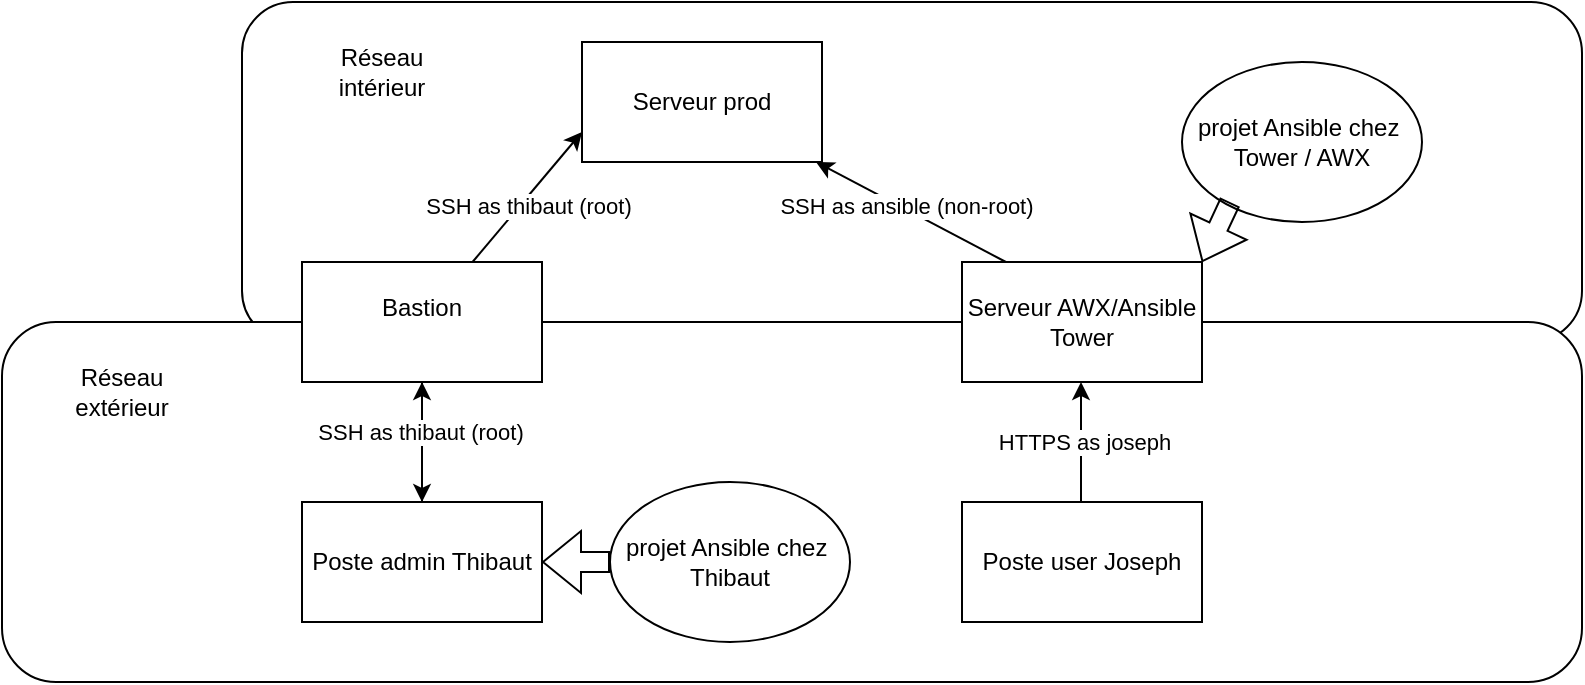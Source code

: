 <mxfile version="22.0.4" type="device">
  <diagram name="Page-1" id="-Ftmw3MrEGL2TLwtLW5O">
    <mxGraphModel dx="1434" dy="750" grid="1" gridSize="10" guides="1" tooltips="1" connect="1" arrows="1" fold="1" page="1" pageScale="1" pageWidth="827" pageHeight="1169" math="0" shadow="0">
      <root>
        <mxCell id="0" />
        <mxCell id="1" parent="0" />
        <mxCell id="9n7l4J0uehODZQY8nmez-14" value="" style="rounded=1;whiteSpace=wrap;html=1;" vertex="1" parent="1">
          <mxGeometry x="170" y="70" width="670" height="170" as="geometry" />
        </mxCell>
        <mxCell id="9n7l4J0uehODZQY8nmez-13" value="" style="rounded=1;whiteSpace=wrap;html=1;" vertex="1" parent="1">
          <mxGeometry x="50" y="230" width="790" height="180" as="geometry" />
        </mxCell>
        <mxCell id="9n7l4J0uehODZQY8nmez-10" value="" style="edgeStyle=orthogonalEdgeStyle;rounded=0;orthogonalLoop=1;jettySize=auto;html=1;" edge="1" parent="1" source="9n7l4J0uehODZQY8nmez-1" target="9n7l4J0uehODZQY8nmez-2">
          <mxGeometry relative="1" as="geometry" />
        </mxCell>
        <mxCell id="9n7l4J0uehODZQY8nmez-1" value="&lt;div&gt;Bastion&lt;/div&gt;&lt;div&gt;&lt;br&gt;&lt;/div&gt;" style="rounded=0;whiteSpace=wrap;html=1;" vertex="1" parent="1">
          <mxGeometry x="200" y="200" width="120" height="60" as="geometry" />
        </mxCell>
        <mxCell id="9n7l4J0uehODZQY8nmez-2" value="&lt;div&gt;Poste admin Thibaut&lt;/div&gt;" style="rounded=0;whiteSpace=wrap;html=1;" vertex="1" parent="1">
          <mxGeometry x="200" y="320" width="120" height="60" as="geometry" />
        </mxCell>
        <mxCell id="9n7l4J0uehODZQY8nmez-3" value="&lt;div&gt;Serveur prod&lt;/div&gt;" style="rounded=0;whiteSpace=wrap;html=1;" vertex="1" parent="1">
          <mxGeometry x="340" y="90" width="120" height="60" as="geometry" />
        </mxCell>
        <mxCell id="9n7l4J0uehODZQY8nmez-4" value="&lt;div&gt;Serveur AWX/Ansible Tower&lt;/div&gt;" style="rounded=0;whiteSpace=wrap;html=1;" vertex="1" parent="1">
          <mxGeometry x="530" y="200" width="120" height="60" as="geometry" />
        </mxCell>
        <mxCell id="9n7l4J0uehODZQY8nmez-7" value="" style="endArrow=classic;html=1;rounded=0;" edge="1" parent="1" source="9n7l4J0uehODZQY8nmez-2" target="9n7l4J0uehODZQY8nmez-1">
          <mxGeometry width="50" height="50" relative="1" as="geometry">
            <mxPoint x="220" y="300" as="sourcePoint" />
            <mxPoint x="270" y="250" as="targetPoint" />
          </mxGeometry>
        </mxCell>
        <mxCell id="9n7l4J0uehODZQY8nmez-8" value="&lt;div&gt;SSH as thibaut (root)&lt;br&gt;&lt;/div&gt;" style="edgeLabel;html=1;align=center;verticalAlign=middle;resizable=0;points=[];" vertex="1" connectable="0" parent="9n7l4J0uehODZQY8nmez-7">
          <mxGeometry x="0.167" y="1" relative="1" as="geometry">
            <mxPoint as="offset" />
          </mxGeometry>
        </mxCell>
        <mxCell id="9n7l4J0uehODZQY8nmez-11" value="" style="endArrow=classic;html=1;rounded=0;exitX=0.183;exitY=0;exitDx=0;exitDy=0;exitPerimeter=0;" edge="1" parent="1" source="9n7l4J0uehODZQY8nmez-4" target="9n7l4J0uehODZQY8nmez-3">
          <mxGeometry width="50" height="50" relative="1" as="geometry">
            <mxPoint x="369" y="250" as="sourcePoint" />
            <mxPoint x="369" y="190" as="targetPoint" />
          </mxGeometry>
        </mxCell>
        <mxCell id="9n7l4J0uehODZQY8nmez-12" value="&lt;div&gt;SSH as ansible (non-root)&lt;br&gt;&lt;/div&gt;" style="edgeLabel;html=1;align=center;verticalAlign=middle;resizable=0;points=[];" vertex="1" connectable="0" parent="9n7l4J0uehODZQY8nmez-11">
          <mxGeometry x="0.167" y="1" relative="1" as="geometry">
            <mxPoint x="6" as="offset" />
          </mxGeometry>
        </mxCell>
        <mxCell id="9n7l4J0uehODZQY8nmez-15" value="" style="endArrow=classic;html=1;rounded=0;entryX=0;entryY=0.75;entryDx=0;entryDy=0;" edge="1" parent="1" source="9n7l4J0uehODZQY8nmez-1" target="9n7l4J0uehODZQY8nmez-3">
          <mxGeometry width="50" height="50" relative="1" as="geometry">
            <mxPoint x="330" y="230" as="sourcePoint" />
            <mxPoint x="630" y="180" as="targetPoint" />
          </mxGeometry>
        </mxCell>
        <mxCell id="9n7l4J0uehODZQY8nmez-16" value="&lt;div&gt;SSH as thibaut (root)&lt;/div&gt;" style="edgeLabel;html=1;align=center;verticalAlign=middle;resizable=0;points=[];" vertex="1" connectable="0" parent="9n7l4J0uehODZQY8nmez-15">
          <mxGeometry x="0.167" y="1" relative="1" as="geometry">
            <mxPoint x="-4" y="10" as="offset" />
          </mxGeometry>
        </mxCell>
        <mxCell id="9n7l4J0uehODZQY8nmez-20" value="&lt;div&gt;projet Ansible chez&amp;nbsp; Thibaut&lt;/div&gt;" style="ellipse;whiteSpace=wrap;html=1;" vertex="1" parent="1">
          <mxGeometry x="354" y="310" width="120" height="80" as="geometry" />
        </mxCell>
        <mxCell id="9n7l4J0uehODZQY8nmez-21" value="&lt;div&gt;projet Ansible chez&amp;nbsp; Tower / AWX&lt;br&gt;&lt;/div&gt;" style="ellipse;whiteSpace=wrap;html=1;" vertex="1" parent="1">
          <mxGeometry x="640" y="100" width="120" height="80" as="geometry" />
        </mxCell>
        <mxCell id="9n7l4J0uehODZQY8nmez-22" value="" style="shape=flexArrow;endArrow=classic;html=1;rounded=0;exitX=0;exitY=0.5;exitDx=0;exitDy=0;" edge="1" parent="1" source="9n7l4J0uehODZQY8nmez-20" target="9n7l4J0uehODZQY8nmez-2">
          <mxGeometry width="50" height="50" relative="1" as="geometry">
            <mxPoint x="350" y="360" as="sourcePoint" />
            <mxPoint x="360" y="370" as="targetPoint" />
          </mxGeometry>
        </mxCell>
        <mxCell id="9n7l4J0uehODZQY8nmez-23" value="" style="shape=flexArrow;endArrow=classic;html=1;rounded=0;exitX=0;exitY=0.5;exitDx=0;exitDy=0;entryX=1;entryY=0;entryDx=0;entryDy=0;" edge="1" parent="1" target="9n7l4J0uehODZQY8nmez-4">
          <mxGeometry width="50" height="50" relative="1" as="geometry">
            <mxPoint x="664" y="170" as="sourcePoint" />
            <mxPoint x="630" y="170" as="targetPoint" />
          </mxGeometry>
        </mxCell>
        <mxCell id="9n7l4J0uehODZQY8nmez-25" value="Réseau intérieur" style="text;html=1;strokeColor=none;fillColor=none;align=center;verticalAlign=middle;whiteSpace=wrap;rounded=0;" vertex="1" parent="1">
          <mxGeometry x="210" y="90" width="60" height="30" as="geometry" />
        </mxCell>
        <mxCell id="9n7l4J0uehODZQY8nmez-26" value="Réseau extérieur" style="text;html=1;strokeColor=none;fillColor=none;align=center;verticalAlign=middle;whiteSpace=wrap;rounded=0;" vertex="1" parent="1">
          <mxGeometry x="80" y="250" width="60" height="30" as="geometry" />
        </mxCell>
        <mxCell id="9n7l4J0uehODZQY8nmez-27" value="&lt;div&gt;Poste user Joseph&lt;/div&gt;" style="rounded=0;whiteSpace=wrap;html=1;" vertex="1" parent="1">
          <mxGeometry x="530" y="320" width="120" height="60" as="geometry" />
        </mxCell>
        <mxCell id="9n7l4J0uehODZQY8nmez-29" value="" style="endArrow=classic;html=1;rounded=0;" edge="1" parent="1">
          <mxGeometry width="50" height="50" relative="1" as="geometry">
            <mxPoint x="589.5" y="320" as="sourcePoint" />
            <mxPoint x="589.5" y="260" as="targetPoint" />
          </mxGeometry>
        </mxCell>
        <mxCell id="9n7l4J0uehODZQY8nmez-30" value="HTTPS as joseph" style="edgeLabel;html=1;align=center;verticalAlign=middle;resizable=0;points=[];" vertex="1" connectable="0" parent="9n7l4J0uehODZQY8nmez-29">
          <mxGeometry x="0.167" y="1" relative="1" as="geometry">
            <mxPoint x="2" y="5" as="offset" />
          </mxGeometry>
        </mxCell>
      </root>
    </mxGraphModel>
  </diagram>
</mxfile>

